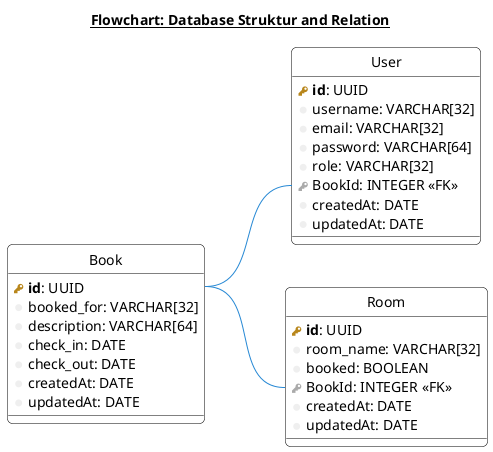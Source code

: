 @startuml database
' hide the spot
hide circle

left to right direction
skinparam roundcorner 10
' skinparam linetype ortho
skinparam shadowing false
skinparam handwritten false
skinparam class {
    BackgroundColor white
    ArrowColor #2688d4
    BorderColor black
}


title
 <u>Flowchart: Database Struktur and Relation</u>
end title

!define primary_key(x) <b><color:#b8861b><&key></color> x</b>
!define foreign_key(x) <color:#aaaaaa><&key></color> x
!define column(x) <color:#efefef><&media-record></color> x
!define table(x) entity x << (T, white) >>
table( User ) {
  primary_key( id ): UUID 
  column( username ): VARCHAR[32]
  column( email ): VARCHAR[32]
  column( password ): VARCHAR[64]
  column( role ): VARCHAR[32]
  foreign_key( BookId ): INTEGER <<FK>> 
  column( createdAt ): DATE
  column( updatedAt ): DATE
}
table( Room ) {
  primary_key( id ): UUID 
  column( room_name ): VARCHAR[32]
  column( booked ): BOOLEAN
  foreign_key( BookId ): INTEGER <<FK>>  
  column( createdAt ): DATE
  column( updatedAt ): DATE
}
table( Book ) {
  primary_key( id ): UUID 
  column( booked_for ): VARCHAR[32]
  column( description ): VARCHAR[64]
  column( check_in ): DATE
  column( check_out ): DATE
  column( createdAt ): DATE
  column( updatedAt ): DATE
}
' User::id }|--|| Role::UserId : hesOne
Book::id -- User::BookId : ""
Book::id -- Room::BookId : ""

@enduml